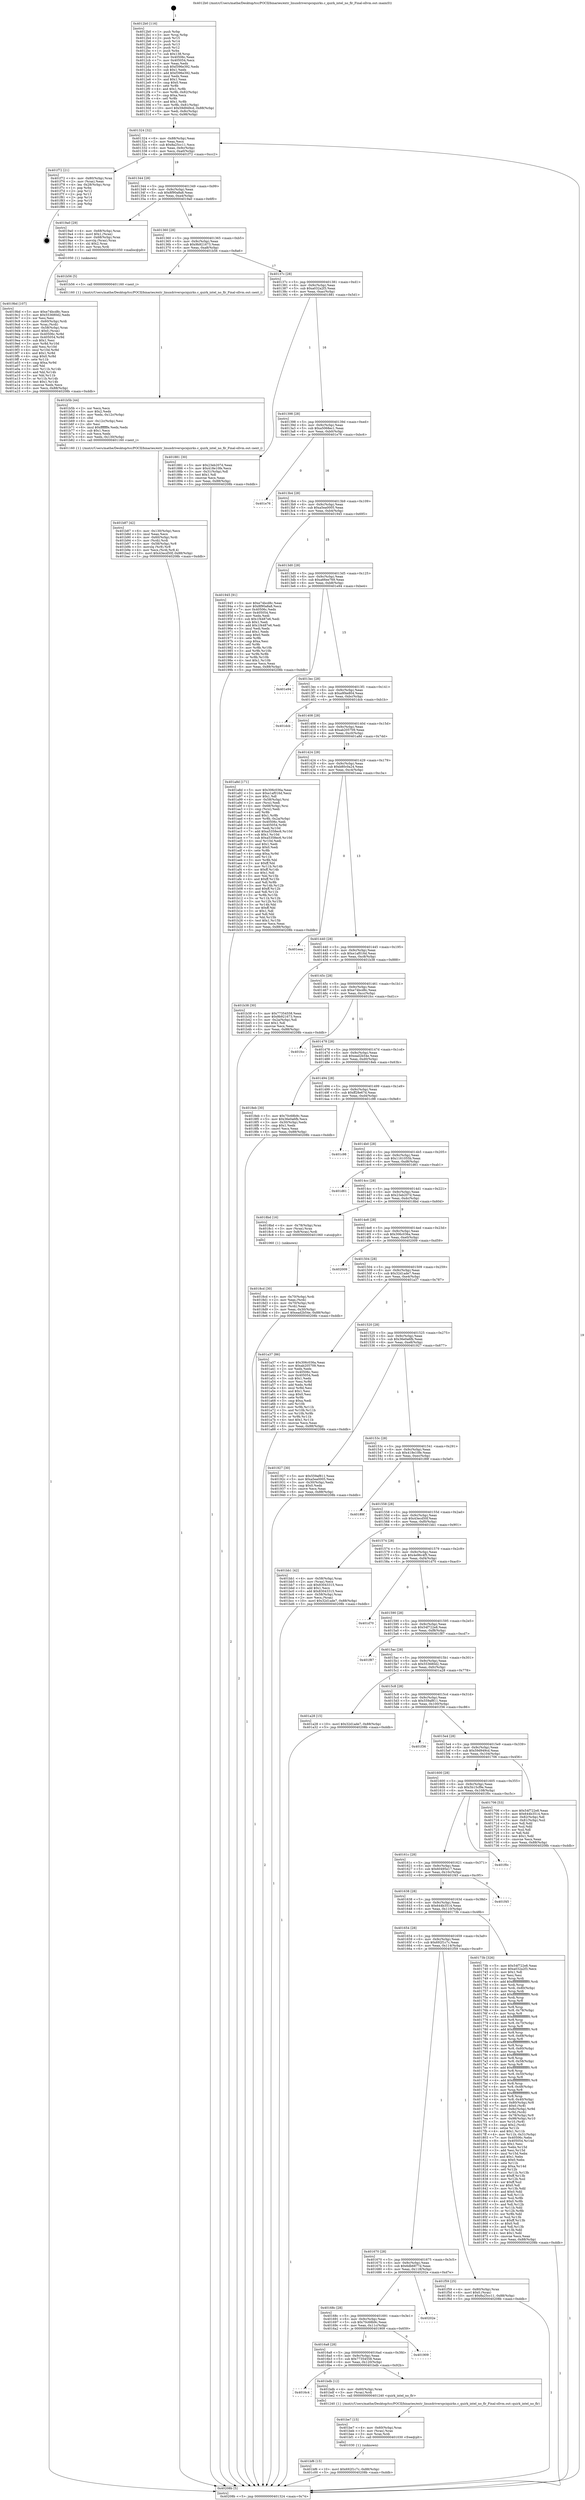digraph "0x4012b0" {
  label = "0x4012b0 (/mnt/c/Users/mathe/Desktop/tcc/POCII/binaries/extr_linuxdriverspciquirks.c_quirk_intel_no_flr_Final-ollvm.out::main(0))"
  labelloc = "t"
  node[shape=record]

  Entry [label="",width=0.3,height=0.3,shape=circle,fillcolor=black,style=filled]
  "0x401324" [label="{
     0x401324 [32]\l
     | [instrs]\l
     &nbsp;&nbsp;0x401324 \<+6\>: mov -0x88(%rbp),%eax\l
     &nbsp;&nbsp;0x40132a \<+2\>: mov %eax,%ecx\l
     &nbsp;&nbsp;0x40132c \<+6\>: sub $0x8a25cc11,%ecx\l
     &nbsp;&nbsp;0x401332 \<+6\>: mov %eax,-0x9c(%rbp)\l
     &nbsp;&nbsp;0x401338 \<+6\>: mov %ecx,-0xa0(%rbp)\l
     &nbsp;&nbsp;0x40133e \<+6\>: je 0000000000401f72 \<main+0xcc2\>\l
  }"]
  "0x401f72" [label="{
     0x401f72 [21]\l
     | [instrs]\l
     &nbsp;&nbsp;0x401f72 \<+4\>: mov -0x80(%rbp),%rax\l
     &nbsp;&nbsp;0x401f76 \<+2\>: mov (%rax),%eax\l
     &nbsp;&nbsp;0x401f78 \<+4\>: lea -0x28(%rbp),%rsp\l
     &nbsp;&nbsp;0x401f7c \<+1\>: pop %rbx\l
     &nbsp;&nbsp;0x401f7d \<+2\>: pop %r12\l
     &nbsp;&nbsp;0x401f7f \<+2\>: pop %r13\l
     &nbsp;&nbsp;0x401f81 \<+2\>: pop %r14\l
     &nbsp;&nbsp;0x401f83 \<+2\>: pop %r15\l
     &nbsp;&nbsp;0x401f85 \<+1\>: pop %rbp\l
     &nbsp;&nbsp;0x401f86 \<+1\>: ret\l
  }"]
  "0x401344" [label="{
     0x401344 [28]\l
     | [instrs]\l
     &nbsp;&nbsp;0x401344 \<+5\>: jmp 0000000000401349 \<main+0x99\>\l
     &nbsp;&nbsp;0x401349 \<+6\>: mov -0x9c(%rbp),%eax\l
     &nbsp;&nbsp;0x40134f \<+5\>: sub $0x8f90a8a8,%eax\l
     &nbsp;&nbsp;0x401354 \<+6\>: mov %eax,-0xa4(%rbp)\l
     &nbsp;&nbsp;0x40135a \<+6\>: je 00000000004019a0 \<main+0x6f0\>\l
  }"]
  Exit [label="",width=0.3,height=0.3,shape=circle,fillcolor=black,style=filled,peripheries=2]
  "0x4019a0" [label="{
     0x4019a0 [29]\l
     | [instrs]\l
     &nbsp;&nbsp;0x4019a0 \<+4\>: mov -0x68(%rbp),%rax\l
     &nbsp;&nbsp;0x4019a4 \<+6\>: movl $0x1,(%rax)\l
     &nbsp;&nbsp;0x4019aa \<+4\>: mov -0x68(%rbp),%rax\l
     &nbsp;&nbsp;0x4019ae \<+3\>: movslq (%rax),%rax\l
     &nbsp;&nbsp;0x4019b1 \<+4\>: shl $0x2,%rax\l
     &nbsp;&nbsp;0x4019b5 \<+3\>: mov %rax,%rdi\l
     &nbsp;&nbsp;0x4019b8 \<+5\>: call 0000000000401050 \<malloc@plt\>\l
     | [calls]\l
     &nbsp;&nbsp;0x401050 \{1\} (unknown)\l
  }"]
  "0x401360" [label="{
     0x401360 [28]\l
     | [instrs]\l
     &nbsp;&nbsp;0x401360 \<+5\>: jmp 0000000000401365 \<main+0xb5\>\l
     &nbsp;&nbsp;0x401365 \<+6\>: mov -0x9c(%rbp),%eax\l
     &nbsp;&nbsp;0x40136b \<+5\>: sub $0x9b921673,%eax\l
     &nbsp;&nbsp;0x401370 \<+6\>: mov %eax,-0xa8(%rbp)\l
     &nbsp;&nbsp;0x401376 \<+6\>: je 0000000000401b56 \<main+0x8a6\>\l
  }"]
  "0x401bf6" [label="{
     0x401bf6 [15]\l
     | [instrs]\l
     &nbsp;&nbsp;0x401bf6 \<+10\>: movl $0x692f1c7c,-0x88(%rbp)\l
     &nbsp;&nbsp;0x401c00 \<+5\>: jmp 000000000040208b \<main+0xddb\>\l
  }"]
  "0x401b56" [label="{
     0x401b56 [5]\l
     | [instrs]\l
     &nbsp;&nbsp;0x401b56 \<+5\>: call 0000000000401160 \<next_i\>\l
     | [calls]\l
     &nbsp;&nbsp;0x401160 \{1\} (/mnt/c/Users/mathe/Desktop/tcc/POCII/binaries/extr_linuxdriverspciquirks.c_quirk_intel_no_flr_Final-ollvm.out::next_i)\l
  }"]
  "0x40137c" [label="{
     0x40137c [28]\l
     | [instrs]\l
     &nbsp;&nbsp;0x40137c \<+5\>: jmp 0000000000401381 \<main+0xd1\>\l
     &nbsp;&nbsp;0x401381 \<+6\>: mov -0x9c(%rbp),%eax\l
     &nbsp;&nbsp;0x401387 \<+5\>: sub $0xa032a2f3,%eax\l
     &nbsp;&nbsp;0x40138c \<+6\>: mov %eax,-0xac(%rbp)\l
     &nbsp;&nbsp;0x401392 \<+6\>: je 0000000000401881 \<main+0x5d1\>\l
  }"]
  "0x401be7" [label="{
     0x401be7 [15]\l
     | [instrs]\l
     &nbsp;&nbsp;0x401be7 \<+4\>: mov -0x60(%rbp),%rax\l
     &nbsp;&nbsp;0x401beb \<+3\>: mov (%rax),%rax\l
     &nbsp;&nbsp;0x401bee \<+3\>: mov %rax,%rdi\l
     &nbsp;&nbsp;0x401bf1 \<+5\>: call 0000000000401030 \<free@plt\>\l
     | [calls]\l
     &nbsp;&nbsp;0x401030 \{1\} (unknown)\l
  }"]
  "0x401881" [label="{
     0x401881 [30]\l
     | [instrs]\l
     &nbsp;&nbsp;0x401881 \<+5\>: mov $0x23eb207d,%eax\l
     &nbsp;&nbsp;0x401886 \<+5\>: mov $0x418e10fe,%ecx\l
     &nbsp;&nbsp;0x40188b \<+3\>: mov -0x31(%rbp),%dl\l
     &nbsp;&nbsp;0x40188e \<+3\>: test $0x1,%dl\l
     &nbsp;&nbsp;0x401891 \<+3\>: cmovne %ecx,%eax\l
     &nbsp;&nbsp;0x401894 \<+6\>: mov %eax,-0x88(%rbp)\l
     &nbsp;&nbsp;0x40189a \<+5\>: jmp 000000000040208b \<main+0xddb\>\l
  }"]
  "0x401398" [label="{
     0x401398 [28]\l
     | [instrs]\l
     &nbsp;&nbsp;0x401398 \<+5\>: jmp 000000000040139d \<main+0xed\>\l
     &nbsp;&nbsp;0x40139d \<+6\>: mov -0x9c(%rbp),%eax\l
     &nbsp;&nbsp;0x4013a3 \<+5\>: sub $0xa5068ec1,%eax\l
     &nbsp;&nbsp;0x4013a8 \<+6\>: mov %eax,-0xb0(%rbp)\l
     &nbsp;&nbsp;0x4013ae \<+6\>: je 0000000000401e76 \<main+0xbc6\>\l
  }"]
  "0x4016c4" [label="{
     0x4016c4\l
  }", style=dashed]
  "0x401e76" [label="{
     0x401e76\l
  }", style=dashed]
  "0x4013b4" [label="{
     0x4013b4 [28]\l
     | [instrs]\l
     &nbsp;&nbsp;0x4013b4 \<+5\>: jmp 00000000004013b9 \<main+0x109\>\l
     &nbsp;&nbsp;0x4013b9 \<+6\>: mov -0x9c(%rbp),%eax\l
     &nbsp;&nbsp;0x4013bf \<+5\>: sub $0xa5ea0005,%eax\l
     &nbsp;&nbsp;0x4013c4 \<+6\>: mov %eax,-0xb4(%rbp)\l
     &nbsp;&nbsp;0x4013ca \<+6\>: je 0000000000401945 \<main+0x695\>\l
  }"]
  "0x401bdb" [label="{
     0x401bdb [12]\l
     | [instrs]\l
     &nbsp;&nbsp;0x401bdb \<+4\>: mov -0x60(%rbp),%rax\l
     &nbsp;&nbsp;0x401bdf \<+3\>: mov (%rax),%rdi\l
     &nbsp;&nbsp;0x401be2 \<+5\>: call 0000000000401240 \<quirk_intel_no_flr\>\l
     | [calls]\l
     &nbsp;&nbsp;0x401240 \{1\} (/mnt/c/Users/mathe/Desktop/tcc/POCII/binaries/extr_linuxdriverspciquirks.c_quirk_intel_no_flr_Final-ollvm.out::quirk_intel_no_flr)\l
  }"]
  "0x401945" [label="{
     0x401945 [91]\l
     | [instrs]\l
     &nbsp;&nbsp;0x401945 \<+5\>: mov $0xe74bcd8c,%eax\l
     &nbsp;&nbsp;0x40194a \<+5\>: mov $0x8f90a8a8,%ecx\l
     &nbsp;&nbsp;0x40194f \<+7\>: mov 0x40506c,%edx\l
     &nbsp;&nbsp;0x401956 \<+7\>: mov 0x405054,%esi\l
     &nbsp;&nbsp;0x40195d \<+2\>: mov %edx,%edi\l
     &nbsp;&nbsp;0x40195f \<+6\>: sub $0x1f4487e6,%edi\l
     &nbsp;&nbsp;0x401965 \<+3\>: sub $0x1,%edi\l
     &nbsp;&nbsp;0x401968 \<+6\>: add $0x1f4487e6,%edi\l
     &nbsp;&nbsp;0x40196e \<+3\>: imul %edi,%edx\l
     &nbsp;&nbsp;0x401971 \<+3\>: and $0x1,%edx\l
     &nbsp;&nbsp;0x401974 \<+3\>: cmp $0x0,%edx\l
     &nbsp;&nbsp;0x401977 \<+4\>: sete %r8b\l
     &nbsp;&nbsp;0x40197b \<+3\>: cmp $0xa,%esi\l
     &nbsp;&nbsp;0x40197e \<+4\>: setl %r9b\l
     &nbsp;&nbsp;0x401982 \<+3\>: mov %r8b,%r10b\l
     &nbsp;&nbsp;0x401985 \<+3\>: and %r9b,%r10b\l
     &nbsp;&nbsp;0x401988 \<+3\>: xor %r9b,%r8b\l
     &nbsp;&nbsp;0x40198b \<+3\>: or %r8b,%r10b\l
     &nbsp;&nbsp;0x40198e \<+4\>: test $0x1,%r10b\l
     &nbsp;&nbsp;0x401992 \<+3\>: cmovne %ecx,%eax\l
     &nbsp;&nbsp;0x401995 \<+6\>: mov %eax,-0x88(%rbp)\l
     &nbsp;&nbsp;0x40199b \<+5\>: jmp 000000000040208b \<main+0xddb\>\l
  }"]
  "0x4013d0" [label="{
     0x4013d0 [28]\l
     | [instrs]\l
     &nbsp;&nbsp;0x4013d0 \<+5\>: jmp 00000000004013d5 \<main+0x125\>\l
     &nbsp;&nbsp;0x4013d5 \<+6\>: mov -0x9c(%rbp),%eax\l
     &nbsp;&nbsp;0x4013db \<+5\>: sub $0xa66ee769,%eax\l
     &nbsp;&nbsp;0x4013e0 \<+6\>: mov %eax,-0xb8(%rbp)\l
     &nbsp;&nbsp;0x4013e6 \<+6\>: je 0000000000401e94 \<main+0xbe4\>\l
  }"]
  "0x4016a8" [label="{
     0x4016a8 [28]\l
     | [instrs]\l
     &nbsp;&nbsp;0x4016a8 \<+5\>: jmp 00000000004016ad \<main+0x3fd\>\l
     &nbsp;&nbsp;0x4016ad \<+6\>: mov -0x9c(%rbp),%eax\l
     &nbsp;&nbsp;0x4016b3 \<+5\>: sub $0x77354558,%eax\l
     &nbsp;&nbsp;0x4016b8 \<+6\>: mov %eax,-0x120(%rbp)\l
     &nbsp;&nbsp;0x4016be \<+6\>: je 0000000000401bdb \<main+0x92b\>\l
  }"]
  "0x401e94" [label="{
     0x401e94\l
  }", style=dashed]
  "0x4013ec" [label="{
     0x4013ec [28]\l
     | [instrs]\l
     &nbsp;&nbsp;0x4013ec \<+5\>: jmp 00000000004013f1 \<main+0x141\>\l
     &nbsp;&nbsp;0x4013f1 \<+6\>: mov -0x9c(%rbp),%eax\l
     &nbsp;&nbsp;0x4013f7 \<+5\>: sub $0xa9f4e804,%eax\l
     &nbsp;&nbsp;0x4013fc \<+6\>: mov %eax,-0xbc(%rbp)\l
     &nbsp;&nbsp;0x401402 \<+6\>: je 0000000000401dcb \<main+0xb1b\>\l
  }"]
  "0x401909" [label="{
     0x401909\l
  }", style=dashed]
  "0x401dcb" [label="{
     0x401dcb\l
  }", style=dashed]
  "0x401408" [label="{
     0x401408 [28]\l
     | [instrs]\l
     &nbsp;&nbsp;0x401408 \<+5\>: jmp 000000000040140d \<main+0x15d\>\l
     &nbsp;&nbsp;0x40140d \<+6\>: mov -0x9c(%rbp),%eax\l
     &nbsp;&nbsp;0x401413 \<+5\>: sub $0xab205709,%eax\l
     &nbsp;&nbsp;0x401418 \<+6\>: mov %eax,-0xc0(%rbp)\l
     &nbsp;&nbsp;0x40141e \<+6\>: je 0000000000401a8d \<main+0x7dd\>\l
  }"]
  "0x40168c" [label="{
     0x40168c [28]\l
     | [instrs]\l
     &nbsp;&nbsp;0x40168c \<+5\>: jmp 0000000000401691 \<main+0x3e1\>\l
     &nbsp;&nbsp;0x401691 \<+6\>: mov -0x9c(%rbp),%eax\l
     &nbsp;&nbsp;0x401697 \<+5\>: sub $0x70c68b9c,%eax\l
     &nbsp;&nbsp;0x40169c \<+6\>: mov %eax,-0x11c(%rbp)\l
     &nbsp;&nbsp;0x4016a2 \<+6\>: je 0000000000401909 \<main+0x659\>\l
  }"]
  "0x401a8d" [label="{
     0x401a8d [171]\l
     | [instrs]\l
     &nbsp;&nbsp;0x401a8d \<+5\>: mov $0x306c036a,%eax\l
     &nbsp;&nbsp;0x401a92 \<+5\>: mov $0xe1af016d,%ecx\l
     &nbsp;&nbsp;0x401a97 \<+2\>: mov $0x1,%dl\l
     &nbsp;&nbsp;0x401a99 \<+4\>: mov -0x58(%rbp),%rsi\l
     &nbsp;&nbsp;0x401a9d \<+2\>: mov (%rsi),%edi\l
     &nbsp;&nbsp;0x401a9f \<+4\>: mov -0x68(%rbp),%rsi\l
     &nbsp;&nbsp;0x401aa3 \<+2\>: cmp (%rsi),%edi\l
     &nbsp;&nbsp;0x401aa5 \<+4\>: setl %r8b\l
     &nbsp;&nbsp;0x401aa9 \<+4\>: and $0x1,%r8b\l
     &nbsp;&nbsp;0x401aad \<+4\>: mov %r8b,-0x2a(%rbp)\l
     &nbsp;&nbsp;0x401ab1 \<+7\>: mov 0x40506c,%edi\l
     &nbsp;&nbsp;0x401ab8 \<+8\>: mov 0x405054,%r9d\l
     &nbsp;&nbsp;0x401ac0 \<+3\>: mov %edi,%r10d\l
     &nbsp;&nbsp;0x401ac3 \<+7\>: add $0xa5358ec6,%r10d\l
     &nbsp;&nbsp;0x401aca \<+4\>: sub $0x1,%r10d\l
     &nbsp;&nbsp;0x401ace \<+7\>: sub $0xa5358ec6,%r10d\l
     &nbsp;&nbsp;0x401ad5 \<+4\>: imul %r10d,%edi\l
     &nbsp;&nbsp;0x401ad9 \<+3\>: and $0x1,%edi\l
     &nbsp;&nbsp;0x401adc \<+3\>: cmp $0x0,%edi\l
     &nbsp;&nbsp;0x401adf \<+4\>: sete %r8b\l
     &nbsp;&nbsp;0x401ae3 \<+4\>: cmp $0xa,%r9d\l
     &nbsp;&nbsp;0x401ae7 \<+4\>: setl %r11b\l
     &nbsp;&nbsp;0x401aeb \<+3\>: mov %r8b,%bl\l
     &nbsp;&nbsp;0x401aee \<+3\>: xor $0xff,%bl\l
     &nbsp;&nbsp;0x401af1 \<+3\>: mov %r11b,%r14b\l
     &nbsp;&nbsp;0x401af4 \<+4\>: xor $0xff,%r14b\l
     &nbsp;&nbsp;0x401af8 \<+3\>: xor $0x1,%dl\l
     &nbsp;&nbsp;0x401afb \<+3\>: mov %bl,%r15b\l
     &nbsp;&nbsp;0x401afe \<+4\>: and $0xff,%r15b\l
     &nbsp;&nbsp;0x401b02 \<+3\>: and %dl,%r8b\l
     &nbsp;&nbsp;0x401b05 \<+3\>: mov %r14b,%r12b\l
     &nbsp;&nbsp;0x401b08 \<+4\>: and $0xff,%r12b\l
     &nbsp;&nbsp;0x401b0c \<+3\>: and %dl,%r11b\l
     &nbsp;&nbsp;0x401b0f \<+3\>: or %r8b,%r15b\l
     &nbsp;&nbsp;0x401b12 \<+3\>: or %r11b,%r12b\l
     &nbsp;&nbsp;0x401b15 \<+3\>: xor %r12b,%r15b\l
     &nbsp;&nbsp;0x401b18 \<+3\>: or %r14b,%bl\l
     &nbsp;&nbsp;0x401b1b \<+3\>: xor $0xff,%bl\l
     &nbsp;&nbsp;0x401b1e \<+3\>: or $0x1,%dl\l
     &nbsp;&nbsp;0x401b21 \<+2\>: and %dl,%bl\l
     &nbsp;&nbsp;0x401b23 \<+3\>: or %bl,%r15b\l
     &nbsp;&nbsp;0x401b26 \<+4\>: test $0x1,%r15b\l
     &nbsp;&nbsp;0x401b2a \<+3\>: cmovne %ecx,%eax\l
     &nbsp;&nbsp;0x401b2d \<+6\>: mov %eax,-0x88(%rbp)\l
     &nbsp;&nbsp;0x401b33 \<+5\>: jmp 000000000040208b \<main+0xddb\>\l
  }"]
  "0x401424" [label="{
     0x401424 [28]\l
     | [instrs]\l
     &nbsp;&nbsp;0x401424 \<+5\>: jmp 0000000000401429 \<main+0x179\>\l
     &nbsp;&nbsp;0x401429 \<+6\>: mov -0x9c(%rbp),%eax\l
     &nbsp;&nbsp;0x40142f \<+5\>: sub $0xb80c0a24,%eax\l
     &nbsp;&nbsp;0x401434 \<+6\>: mov %eax,-0xc4(%rbp)\l
     &nbsp;&nbsp;0x40143a \<+6\>: je 0000000000401eea \<main+0xc3a\>\l
  }"]
  "0x40202e" [label="{
     0x40202e\l
  }", style=dashed]
  "0x401eea" [label="{
     0x401eea\l
  }", style=dashed]
  "0x401440" [label="{
     0x401440 [28]\l
     | [instrs]\l
     &nbsp;&nbsp;0x401440 \<+5\>: jmp 0000000000401445 \<main+0x195\>\l
     &nbsp;&nbsp;0x401445 \<+6\>: mov -0x9c(%rbp),%eax\l
     &nbsp;&nbsp;0x40144b \<+5\>: sub $0xe1af016d,%eax\l
     &nbsp;&nbsp;0x401450 \<+6\>: mov %eax,-0xc8(%rbp)\l
     &nbsp;&nbsp;0x401456 \<+6\>: je 0000000000401b38 \<main+0x888\>\l
  }"]
  "0x401670" [label="{
     0x401670 [28]\l
     | [instrs]\l
     &nbsp;&nbsp;0x401670 \<+5\>: jmp 0000000000401675 \<main+0x3c5\>\l
     &nbsp;&nbsp;0x401675 \<+6\>: mov -0x9c(%rbp),%eax\l
     &nbsp;&nbsp;0x40167b \<+5\>: sub $0x6db6877d,%eax\l
     &nbsp;&nbsp;0x401680 \<+6\>: mov %eax,-0x118(%rbp)\l
     &nbsp;&nbsp;0x401686 \<+6\>: je 000000000040202e \<main+0xd7e\>\l
  }"]
  "0x401b38" [label="{
     0x401b38 [30]\l
     | [instrs]\l
     &nbsp;&nbsp;0x401b38 \<+5\>: mov $0x77354558,%eax\l
     &nbsp;&nbsp;0x401b3d \<+5\>: mov $0x9b921673,%ecx\l
     &nbsp;&nbsp;0x401b42 \<+3\>: mov -0x2a(%rbp),%dl\l
     &nbsp;&nbsp;0x401b45 \<+3\>: test $0x1,%dl\l
     &nbsp;&nbsp;0x401b48 \<+3\>: cmovne %ecx,%eax\l
     &nbsp;&nbsp;0x401b4b \<+6\>: mov %eax,-0x88(%rbp)\l
     &nbsp;&nbsp;0x401b51 \<+5\>: jmp 000000000040208b \<main+0xddb\>\l
  }"]
  "0x40145c" [label="{
     0x40145c [28]\l
     | [instrs]\l
     &nbsp;&nbsp;0x40145c \<+5\>: jmp 0000000000401461 \<main+0x1b1\>\l
     &nbsp;&nbsp;0x401461 \<+6\>: mov -0x9c(%rbp),%eax\l
     &nbsp;&nbsp;0x401467 \<+5\>: sub $0xe74bcd8c,%eax\l
     &nbsp;&nbsp;0x40146c \<+6\>: mov %eax,-0xcc(%rbp)\l
     &nbsp;&nbsp;0x401472 \<+6\>: je 0000000000401fcc \<main+0xd1c\>\l
  }"]
  "0x401f59" [label="{
     0x401f59 [25]\l
     | [instrs]\l
     &nbsp;&nbsp;0x401f59 \<+4\>: mov -0x80(%rbp),%rax\l
     &nbsp;&nbsp;0x401f5d \<+6\>: movl $0x0,(%rax)\l
     &nbsp;&nbsp;0x401f63 \<+10\>: movl $0x8a25cc11,-0x88(%rbp)\l
     &nbsp;&nbsp;0x401f6d \<+5\>: jmp 000000000040208b \<main+0xddb\>\l
  }"]
  "0x401fcc" [label="{
     0x401fcc\l
  }", style=dashed]
  "0x401478" [label="{
     0x401478 [28]\l
     | [instrs]\l
     &nbsp;&nbsp;0x401478 \<+5\>: jmp 000000000040147d \<main+0x1cd\>\l
     &nbsp;&nbsp;0x40147d \<+6\>: mov -0x9c(%rbp),%eax\l
     &nbsp;&nbsp;0x401483 \<+5\>: sub $0xead2b54e,%eax\l
     &nbsp;&nbsp;0x401488 \<+6\>: mov %eax,-0xd0(%rbp)\l
     &nbsp;&nbsp;0x40148e \<+6\>: je 00000000004018eb \<main+0x63b\>\l
  }"]
  "0x401b87" [label="{
     0x401b87 [42]\l
     | [instrs]\l
     &nbsp;&nbsp;0x401b87 \<+6\>: mov -0x130(%rbp),%ecx\l
     &nbsp;&nbsp;0x401b8d \<+3\>: imul %eax,%ecx\l
     &nbsp;&nbsp;0x401b90 \<+4\>: mov -0x60(%rbp),%rdi\l
     &nbsp;&nbsp;0x401b94 \<+3\>: mov (%rdi),%rdi\l
     &nbsp;&nbsp;0x401b97 \<+4\>: mov -0x58(%rbp),%r8\l
     &nbsp;&nbsp;0x401b9b \<+3\>: movslq (%r8),%r8\l
     &nbsp;&nbsp;0x401b9e \<+4\>: mov %ecx,(%rdi,%r8,4)\l
     &nbsp;&nbsp;0x401ba2 \<+10\>: movl $0x43ecd50f,-0x88(%rbp)\l
     &nbsp;&nbsp;0x401bac \<+5\>: jmp 000000000040208b \<main+0xddb\>\l
  }"]
  "0x4018eb" [label="{
     0x4018eb [30]\l
     | [instrs]\l
     &nbsp;&nbsp;0x4018eb \<+5\>: mov $0x70c68b9c,%eax\l
     &nbsp;&nbsp;0x4018f0 \<+5\>: mov $0x36e0a6fb,%ecx\l
     &nbsp;&nbsp;0x4018f5 \<+3\>: mov -0x30(%rbp),%edx\l
     &nbsp;&nbsp;0x4018f8 \<+3\>: cmp $0x1,%edx\l
     &nbsp;&nbsp;0x4018fb \<+3\>: cmovl %ecx,%eax\l
     &nbsp;&nbsp;0x4018fe \<+6\>: mov %eax,-0x88(%rbp)\l
     &nbsp;&nbsp;0x401904 \<+5\>: jmp 000000000040208b \<main+0xddb\>\l
  }"]
  "0x401494" [label="{
     0x401494 [28]\l
     | [instrs]\l
     &nbsp;&nbsp;0x401494 \<+5\>: jmp 0000000000401499 \<main+0x1e9\>\l
     &nbsp;&nbsp;0x401499 \<+6\>: mov -0x9c(%rbp),%eax\l
     &nbsp;&nbsp;0x40149f \<+5\>: sub $0xff28e67d,%eax\l
     &nbsp;&nbsp;0x4014a4 \<+6\>: mov %eax,-0xd4(%rbp)\l
     &nbsp;&nbsp;0x4014aa \<+6\>: je 0000000000401c98 \<main+0x9e8\>\l
  }"]
  "0x401b5b" [label="{
     0x401b5b [44]\l
     | [instrs]\l
     &nbsp;&nbsp;0x401b5b \<+2\>: xor %ecx,%ecx\l
     &nbsp;&nbsp;0x401b5d \<+5\>: mov $0x2,%edx\l
     &nbsp;&nbsp;0x401b62 \<+6\>: mov %edx,-0x12c(%rbp)\l
     &nbsp;&nbsp;0x401b68 \<+1\>: cltd\l
     &nbsp;&nbsp;0x401b69 \<+6\>: mov -0x12c(%rbp),%esi\l
     &nbsp;&nbsp;0x401b6f \<+2\>: idiv %esi\l
     &nbsp;&nbsp;0x401b71 \<+6\>: imul $0xfffffffe,%edx,%edx\l
     &nbsp;&nbsp;0x401b77 \<+3\>: sub $0x1,%ecx\l
     &nbsp;&nbsp;0x401b7a \<+2\>: sub %ecx,%edx\l
     &nbsp;&nbsp;0x401b7c \<+6\>: mov %edx,-0x130(%rbp)\l
     &nbsp;&nbsp;0x401b82 \<+5\>: call 0000000000401160 \<next_i\>\l
     | [calls]\l
     &nbsp;&nbsp;0x401160 \{1\} (/mnt/c/Users/mathe/Desktop/tcc/POCII/binaries/extr_linuxdriverspciquirks.c_quirk_intel_no_flr_Final-ollvm.out::next_i)\l
  }"]
  "0x401c98" [label="{
     0x401c98\l
  }", style=dashed]
  "0x4014b0" [label="{
     0x4014b0 [28]\l
     | [instrs]\l
     &nbsp;&nbsp;0x4014b0 \<+5\>: jmp 00000000004014b5 \<main+0x205\>\l
     &nbsp;&nbsp;0x4014b5 \<+6\>: mov -0x9c(%rbp),%eax\l
     &nbsp;&nbsp;0x4014bb \<+5\>: sub $0x1161055b,%eax\l
     &nbsp;&nbsp;0x4014c0 \<+6\>: mov %eax,-0xd8(%rbp)\l
     &nbsp;&nbsp;0x4014c6 \<+6\>: je 0000000000401d61 \<main+0xab1\>\l
  }"]
  "0x4019bd" [label="{
     0x4019bd [107]\l
     | [instrs]\l
     &nbsp;&nbsp;0x4019bd \<+5\>: mov $0xe74bcd8c,%ecx\l
     &nbsp;&nbsp;0x4019c2 \<+5\>: mov $0x553680d2,%edx\l
     &nbsp;&nbsp;0x4019c7 \<+2\>: xor %esi,%esi\l
     &nbsp;&nbsp;0x4019c9 \<+4\>: mov -0x60(%rbp),%rdi\l
     &nbsp;&nbsp;0x4019cd \<+3\>: mov %rax,(%rdi)\l
     &nbsp;&nbsp;0x4019d0 \<+4\>: mov -0x58(%rbp),%rax\l
     &nbsp;&nbsp;0x4019d4 \<+6\>: movl $0x0,(%rax)\l
     &nbsp;&nbsp;0x4019da \<+8\>: mov 0x40506c,%r8d\l
     &nbsp;&nbsp;0x4019e2 \<+8\>: mov 0x405054,%r9d\l
     &nbsp;&nbsp;0x4019ea \<+3\>: sub $0x1,%esi\l
     &nbsp;&nbsp;0x4019ed \<+3\>: mov %r8d,%r10d\l
     &nbsp;&nbsp;0x4019f0 \<+3\>: add %esi,%r10d\l
     &nbsp;&nbsp;0x4019f3 \<+4\>: imul %r10d,%r8d\l
     &nbsp;&nbsp;0x4019f7 \<+4\>: and $0x1,%r8d\l
     &nbsp;&nbsp;0x4019fb \<+4\>: cmp $0x0,%r8d\l
     &nbsp;&nbsp;0x4019ff \<+4\>: sete %r11b\l
     &nbsp;&nbsp;0x401a03 \<+4\>: cmp $0xa,%r9d\l
     &nbsp;&nbsp;0x401a07 \<+3\>: setl %bl\l
     &nbsp;&nbsp;0x401a0a \<+3\>: mov %r11b,%r14b\l
     &nbsp;&nbsp;0x401a0d \<+3\>: and %bl,%r14b\l
     &nbsp;&nbsp;0x401a10 \<+3\>: xor %bl,%r11b\l
     &nbsp;&nbsp;0x401a13 \<+3\>: or %r11b,%r14b\l
     &nbsp;&nbsp;0x401a16 \<+4\>: test $0x1,%r14b\l
     &nbsp;&nbsp;0x401a1a \<+3\>: cmovne %edx,%ecx\l
     &nbsp;&nbsp;0x401a1d \<+6\>: mov %ecx,-0x88(%rbp)\l
     &nbsp;&nbsp;0x401a23 \<+5\>: jmp 000000000040208b \<main+0xddb\>\l
  }"]
  "0x401d61" [label="{
     0x401d61\l
  }", style=dashed]
  "0x4014cc" [label="{
     0x4014cc [28]\l
     | [instrs]\l
     &nbsp;&nbsp;0x4014cc \<+5\>: jmp 00000000004014d1 \<main+0x221\>\l
     &nbsp;&nbsp;0x4014d1 \<+6\>: mov -0x9c(%rbp),%eax\l
     &nbsp;&nbsp;0x4014d7 \<+5\>: sub $0x23eb207d,%eax\l
     &nbsp;&nbsp;0x4014dc \<+6\>: mov %eax,-0xdc(%rbp)\l
     &nbsp;&nbsp;0x4014e2 \<+6\>: je 00000000004018bd \<main+0x60d\>\l
  }"]
  "0x4018cd" [label="{
     0x4018cd [30]\l
     | [instrs]\l
     &nbsp;&nbsp;0x4018cd \<+4\>: mov -0x70(%rbp),%rdi\l
     &nbsp;&nbsp;0x4018d1 \<+2\>: mov %eax,(%rdi)\l
     &nbsp;&nbsp;0x4018d3 \<+4\>: mov -0x70(%rbp),%rdi\l
     &nbsp;&nbsp;0x4018d7 \<+2\>: mov (%rdi),%eax\l
     &nbsp;&nbsp;0x4018d9 \<+3\>: mov %eax,-0x30(%rbp)\l
     &nbsp;&nbsp;0x4018dc \<+10\>: movl $0xead2b54e,-0x88(%rbp)\l
     &nbsp;&nbsp;0x4018e6 \<+5\>: jmp 000000000040208b \<main+0xddb\>\l
  }"]
  "0x4018bd" [label="{
     0x4018bd [16]\l
     | [instrs]\l
     &nbsp;&nbsp;0x4018bd \<+4\>: mov -0x78(%rbp),%rax\l
     &nbsp;&nbsp;0x4018c1 \<+3\>: mov (%rax),%rax\l
     &nbsp;&nbsp;0x4018c4 \<+4\>: mov 0x8(%rax),%rdi\l
     &nbsp;&nbsp;0x4018c8 \<+5\>: call 0000000000401060 \<atoi@plt\>\l
     | [calls]\l
     &nbsp;&nbsp;0x401060 \{1\} (unknown)\l
  }"]
  "0x4014e8" [label="{
     0x4014e8 [28]\l
     | [instrs]\l
     &nbsp;&nbsp;0x4014e8 \<+5\>: jmp 00000000004014ed \<main+0x23d\>\l
     &nbsp;&nbsp;0x4014ed \<+6\>: mov -0x9c(%rbp),%eax\l
     &nbsp;&nbsp;0x4014f3 \<+5\>: sub $0x306c036a,%eax\l
     &nbsp;&nbsp;0x4014f8 \<+6\>: mov %eax,-0xe0(%rbp)\l
     &nbsp;&nbsp;0x4014fe \<+6\>: je 0000000000402009 \<main+0xd59\>\l
  }"]
  "0x401654" [label="{
     0x401654 [28]\l
     | [instrs]\l
     &nbsp;&nbsp;0x401654 \<+5\>: jmp 0000000000401659 \<main+0x3a9\>\l
     &nbsp;&nbsp;0x401659 \<+6\>: mov -0x9c(%rbp),%eax\l
     &nbsp;&nbsp;0x40165f \<+5\>: sub $0x692f1c7c,%eax\l
     &nbsp;&nbsp;0x401664 \<+6\>: mov %eax,-0x114(%rbp)\l
     &nbsp;&nbsp;0x40166a \<+6\>: je 0000000000401f59 \<main+0xca9\>\l
  }"]
  "0x402009" [label="{
     0x402009\l
  }", style=dashed]
  "0x401504" [label="{
     0x401504 [28]\l
     | [instrs]\l
     &nbsp;&nbsp;0x401504 \<+5\>: jmp 0000000000401509 \<main+0x259\>\l
     &nbsp;&nbsp;0x401509 \<+6\>: mov -0x9c(%rbp),%eax\l
     &nbsp;&nbsp;0x40150f \<+5\>: sub $0x32d1ade7,%eax\l
     &nbsp;&nbsp;0x401514 \<+6\>: mov %eax,-0xe4(%rbp)\l
     &nbsp;&nbsp;0x40151a \<+6\>: je 0000000000401a37 \<main+0x787\>\l
  }"]
  "0x40173b" [label="{
     0x40173b [326]\l
     | [instrs]\l
     &nbsp;&nbsp;0x40173b \<+5\>: mov $0x54f722e8,%eax\l
     &nbsp;&nbsp;0x401740 \<+5\>: mov $0xa032a2f3,%ecx\l
     &nbsp;&nbsp;0x401745 \<+2\>: mov $0x1,%dl\l
     &nbsp;&nbsp;0x401747 \<+2\>: xor %esi,%esi\l
     &nbsp;&nbsp;0x401749 \<+3\>: mov %rsp,%rdi\l
     &nbsp;&nbsp;0x40174c \<+4\>: add $0xfffffffffffffff0,%rdi\l
     &nbsp;&nbsp;0x401750 \<+3\>: mov %rdi,%rsp\l
     &nbsp;&nbsp;0x401753 \<+4\>: mov %rdi,-0x80(%rbp)\l
     &nbsp;&nbsp;0x401757 \<+3\>: mov %rsp,%rdi\l
     &nbsp;&nbsp;0x40175a \<+4\>: add $0xfffffffffffffff0,%rdi\l
     &nbsp;&nbsp;0x40175e \<+3\>: mov %rdi,%rsp\l
     &nbsp;&nbsp;0x401761 \<+3\>: mov %rsp,%r8\l
     &nbsp;&nbsp;0x401764 \<+4\>: add $0xfffffffffffffff0,%r8\l
     &nbsp;&nbsp;0x401768 \<+3\>: mov %r8,%rsp\l
     &nbsp;&nbsp;0x40176b \<+4\>: mov %r8,-0x78(%rbp)\l
     &nbsp;&nbsp;0x40176f \<+3\>: mov %rsp,%r8\l
     &nbsp;&nbsp;0x401772 \<+4\>: add $0xfffffffffffffff0,%r8\l
     &nbsp;&nbsp;0x401776 \<+3\>: mov %r8,%rsp\l
     &nbsp;&nbsp;0x401779 \<+4\>: mov %r8,-0x70(%rbp)\l
     &nbsp;&nbsp;0x40177d \<+3\>: mov %rsp,%r8\l
     &nbsp;&nbsp;0x401780 \<+4\>: add $0xfffffffffffffff0,%r8\l
     &nbsp;&nbsp;0x401784 \<+3\>: mov %r8,%rsp\l
     &nbsp;&nbsp;0x401787 \<+4\>: mov %r8,-0x68(%rbp)\l
     &nbsp;&nbsp;0x40178b \<+3\>: mov %rsp,%r8\l
     &nbsp;&nbsp;0x40178e \<+4\>: add $0xfffffffffffffff0,%r8\l
     &nbsp;&nbsp;0x401792 \<+3\>: mov %r8,%rsp\l
     &nbsp;&nbsp;0x401795 \<+4\>: mov %r8,-0x60(%rbp)\l
     &nbsp;&nbsp;0x401799 \<+3\>: mov %rsp,%r8\l
     &nbsp;&nbsp;0x40179c \<+4\>: add $0xfffffffffffffff0,%r8\l
     &nbsp;&nbsp;0x4017a0 \<+3\>: mov %r8,%rsp\l
     &nbsp;&nbsp;0x4017a3 \<+4\>: mov %r8,-0x58(%rbp)\l
     &nbsp;&nbsp;0x4017a7 \<+3\>: mov %rsp,%r8\l
     &nbsp;&nbsp;0x4017aa \<+4\>: add $0xfffffffffffffff0,%r8\l
     &nbsp;&nbsp;0x4017ae \<+3\>: mov %r8,%rsp\l
     &nbsp;&nbsp;0x4017b1 \<+4\>: mov %r8,-0x50(%rbp)\l
     &nbsp;&nbsp;0x4017b5 \<+3\>: mov %rsp,%r8\l
     &nbsp;&nbsp;0x4017b8 \<+4\>: add $0xfffffffffffffff0,%r8\l
     &nbsp;&nbsp;0x4017bc \<+3\>: mov %r8,%rsp\l
     &nbsp;&nbsp;0x4017bf \<+4\>: mov %r8,-0x48(%rbp)\l
     &nbsp;&nbsp;0x4017c3 \<+3\>: mov %rsp,%r8\l
     &nbsp;&nbsp;0x4017c6 \<+4\>: add $0xfffffffffffffff0,%r8\l
     &nbsp;&nbsp;0x4017ca \<+3\>: mov %r8,%rsp\l
     &nbsp;&nbsp;0x4017cd \<+4\>: mov %r8,-0x40(%rbp)\l
     &nbsp;&nbsp;0x4017d1 \<+4\>: mov -0x80(%rbp),%r8\l
     &nbsp;&nbsp;0x4017d5 \<+7\>: movl $0x0,(%r8)\l
     &nbsp;&nbsp;0x4017dc \<+7\>: mov -0x8c(%rbp),%r9d\l
     &nbsp;&nbsp;0x4017e3 \<+3\>: mov %r9d,(%rdi)\l
     &nbsp;&nbsp;0x4017e6 \<+4\>: mov -0x78(%rbp),%r8\l
     &nbsp;&nbsp;0x4017ea \<+7\>: mov -0x98(%rbp),%r10\l
     &nbsp;&nbsp;0x4017f1 \<+3\>: mov %r10,(%r8)\l
     &nbsp;&nbsp;0x4017f4 \<+3\>: cmpl $0x2,(%rdi)\l
     &nbsp;&nbsp;0x4017f7 \<+4\>: setne %r11b\l
     &nbsp;&nbsp;0x4017fb \<+4\>: and $0x1,%r11b\l
     &nbsp;&nbsp;0x4017ff \<+4\>: mov %r11b,-0x31(%rbp)\l
     &nbsp;&nbsp;0x401803 \<+7\>: mov 0x40506c,%ebx\l
     &nbsp;&nbsp;0x40180a \<+8\>: mov 0x405054,%r14d\l
     &nbsp;&nbsp;0x401812 \<+3\>: sub $0x1,%esi\l
     &nbsp;&nbsp;0x401815 \<+3\>: mov %ebx,%r15d\l
     &nbsp;&nbsp;0x401818 \<+3\>: add %esi,%r15d\l
     &nbsp;&nbsp;0x40181b \<+4\>: imul %r15d,%ebx\l
     &nbsp;&nbsp;0x40181f \<+3\>: and $0x1,%ebx\l
     &nbsp;&nbsp;0x401822 \<+3\>: cmp $0x0,%ebx\l
     &nbsp;&nbsp;0x401825 \<+4\>: sete %r11b\l
     &nbsp;&nbsp;0x401829 \<+4\>: cmp $0xa,%r14d\l
     &nbsp;&nbsp;0x40182d \<+4\>: setl %r12b\l
     &nbsp;&nbsp;0x401831 \<+3\>: mov %r11b,%r13b\l
     &nbsp;&nbsp;0x401834 \<+4\>: xor $0xff,%r13b\l
     &nbsp;&nbsp;0x401838 \<+3\>: mov %r12b,%sil\l
     &nbsp;&nbsp;0x40183b \<+4\>: xor $0xff,%sil\l
     &nbsp;&nbsp;0x40183f \<+3\>: xor $0x0,%dl\l
     &nbsp;&nbsp;0x401842 \<+3\>: mov %r13b,%dil\l
     &nbsp;&nbsp;0x401845 \<+4\>: and $0x0,%dil\l
     &nbsp;&nbsp;0x401849 \<+3\>: and %dl,%r11b\l
     &nbsp;&nbsp;0x40184c \<+3\>: mov %sil,%r8b\l
     &nbsp;&nbsp;0x40184f \<+4\>: and $0x0,%r8b\l
     &nbsp;&nbsp;0x401853 \<+3\>: and %dl,%r12b\l
     &nbsp;&nbsp;0x401856 \<+3\>: or %r11b,%dil\l
     &nbsp;&nbsp;0x401859 \<+3\>: or %r12b,%r8b\l
     &nbsp;&nbsp;0x40185c \<+3\>: xor %r8b,%dil\l
     &nbsp;&nbsp;0x40185f \<+3\>: or %sil,%r13b\l
     &nbsp;&nbsp;0x401862 \<+4\>: xor $0xff,%r13b\l
     &nbsp;&nbsp;0x401866 \<+3\>: or $0x0,%dl\l
     &nbsp;&nbsp;0x401869 \<+3\>: and %dl,%r13b\l
     &nbsp;&nbsp;0x40186c \<+3\>: or %r13b,%dil\l
     &nbsp;&nbsp;0x40186f \<+4\>: test $0x1,%dil\l
     &nbsp;&nbsp;0x401873 \<+3\>: cmovne %ecx,%eax\l
     &nbsp;&nbsp;0x401876 \<+6\>: mov %eax,-0x88(%rbp)\l
     &nbsp;&nbsp;0x40187c \<+5\>: jmp 000000000040208b \<main+0xddb\>\l
  }"]
  "0x401a37" [label="{
     0x401a37 [86]\l
     | [instrs]\l
     &nbsp;&nbsp;0x401a37 \<+5\>: mov $0x306c036a,%eax\l
     &nbsp;&nbsp;0x401a3c \<+5\>: mov $0xab205709,%ecx\l
     &nbsp;&nbsp;0x401a41 \<+2\>: xor %edx,%edx\l
     &nbsp;&nbsp;0x401a43 \<+7\>: mov 0x40506c,%esi\l
     &nbsp;&nbsp;0x401a4a \<+7\>: mov 0x405054,%edi\l
     &nbsp;&nbsp;0x401a51 \<+3\>: sub $0x1,%edx\l
     &nbsp;&nbsp;0x401a54 \<+3\>: mov %esi,%r8d\l
     &nbsp;&nbsp;0x401a57 \<+3\>: add %edx,%r8d\l
     &nbsp;&nbsp;0x401a5a \<+4\>: imul %r8d,%esi\l
     &nbsp;&nbsp;0x401a5e \<+3\>: and $0x1,%esi\l
     &nbsp;&nbsp;0x401a61 \<+3\>: cmp $0x0,%esi\l
     &nbsp;&nbsp;0x401a64 \<+4\>: sete %r9b\l
     &nbsp;&nbsp;0x401a68 \<+3\>: cmp $0xa,%edi\l
     &nbsp;&nbsp;0x401a6b \<+4\>: setl %r10b\l
     &nbsp;&nbsp;0x401a6f \<+3\>: mov %r9b,%r11b\l
     &nbsp;&nbsp;0x401a72 \<+3\>: and %r10b,%r11b\l
     &nbsp;&nbsp;0x401a75 \<+3\>: xor %r10b,%r9b\l
     &nbsp;&nbsp;0x401a78 \<+3\>: or %r9b,%r11b\l
     &nbsp;&nbsp;0x401a7b \<+4\>: test $0x1,%r11b\l
     &nbsp;&nbsp;0x401a7f \<+3\>: cmovne %ecx,%eax\l
     &nbsp;&nbsp;0x401a82 \<+6\>: mov %eax,-0x88(%rbp)\l
     &nbsp;&nbsp;0x401a88 \<+5\>: jmp 000000000040208b \<main+0xddb\>\l
  }"]
  "0x401520" [label="{
     0x401520 [28]\l
     | [instrs]\l
     &nbsp;&nbsp;0x401520 \<+5\>: jmp 0000000000401525 \<main+0x275\>\l
     &nbsp;&nbsp;0x401525 \<+6\>: mov -0x9c(%rbp),%eax\l
     &nbsp;&nbsp;0x40152b \<+5\>: sub $0x36e0a6fb,%eax\l
     &nbsp;&nbsp;0x401530 \<+6\>: mov %eax,-0xe8(%rbp)\l
     &nbsp;&nbsp;0x401536 \<+6\>: je 0000000000401927 \<main+0x677\>\l
  }"]
  "0x401638" [label="{
     0x401638 [28]\l
     | [instrs]\l
     &nbsp;&nbsp;0x401638 \<+5\>: jmp 000000000040163d \<main+0x38d\>\l
     &nbsp;&nbsp;0x40163d \<+6\>: mov -0x9c(%rbp),%eax\l
     &nbsp;&nbsp;0x401643 \<+5\>: sub $0x644b3514,%eax\l
     &nbsp;&nbsp;0x401648 \<+6\>: mov %eax,-0x110(%rbp)\l
     &nbsp;&nbsp;0x40164e \<+6\>: je 000000000040173b \<main+0x48b\>\l
  }"]
  "0x401927" [label="{
     0x401927 [30]\l
     | [instrs]\l
     &nbsp;&nbsp;0x401927 \<+5\>: mov $0x559af811,%eax\l
     &nbsp;&nbsp;0x40192c \<+5\>: mov $0xa5ea0005,%ecx\l
     &nbsp;&nbsp;0x401931 \<+3\>: mov -0x30(%rbp),%edx\l
     &nbsp;&nbsp;0x401934 \<+3\>: cmp $0x0,%edx\l
     &nbsp;&nbsp;0x401937 \<+3\>: cmove %ecx,%eax\l
     &nbsp;&nbsp;0x40193a \<+6\>: mov %eax,-0x88(%rbp)\l
     &nbsp;&nbsp;0x401940 \<+5\>: jmp 000000000040208b \<main+0xddb\>\l
  }"]
  "0x40153c" [label="{
     0x40153c [28]\l
     | [instrs]\l
     &nbsp;&nbsp;0x40153c \<+5\>: jmp 0000000000401541 \<main+0x291\>\l
     &nbsp;&nbsp;0x401541 \<+6\>: mov -0x9c(%rbp),%eax\l
     &nbsp;&nbsp;0x401547 \<+5\>: sub $0x418e10fe,%eax\l
     &nbsp;&nbsp;0x40154c \<+6\>: mov %eax,-0xec(%rbp)\l
     &nbsp;&nbsp;0x401552 \<+6\>: je 000000000040189f \<main+0x5ef\>\l
  }"]
  "0x401f45" [label="{
     0x401f45\l
  }", style=dashed]
  "0x40189f" [label="{
     0x40189f\l
  }", style=dashed]
  "0x401558" [label="{
     0x401558 [28]\l
     | [instrs]\l
     &nbsp;&nbsp;0x401558 \<+5\>: jmp 000000000040155d \<main+0x2ad\>\l
     &nbsp;&nbsp;0x40155d \<+6\>: mov -0x9c(%rbp),%eax\l
     &nbsp;&nbsp;0x401563 \<+5\>: sub $0x43ecd50f,%eax\l
     &nbsp;&nbsp;0x401568 \<+6\>: mov %eax,-0xf0(%rbp)\l
     &nbsp;&nbsp;0x40156e \<+6\>: je 0000000000401bb1 \<main+0x901\>\l
  }"]
  "0x40161c" [label="{
     0x40161c [28]\l
     | [instrs]\l
     &nbsp;&nbsp;0x40161c \<+5\>: jmp 0000000000401621 \<main+0x371\>\l
     &nbsp;&nbsp;0x401621 \<+6\>: mov -0x9c(%rbp),%eax\l
     &nbsp;&nbsp;0x401627 \<+5\>: sub $0x60495e17,%eax\l
     &nbsp;&nbsp;0x40162c \<+6\>: mov %eax,-0x10c(%rbp)\l
     &nbsp;&nbsp;0x401632 \<+6\>: je 0000000000401f45 \<main+0xc95\>\l
  }"]
  "0x401bb1" [label="{
     0x401bb1 [42]\l
     | [instrs]\l
     &nbsp;&nbsp;0x401bb1 \<+4\>: mov -0x58(%rbp),%rax\l
     &nbsp;&nbsp;0x401bb5 \<+2\>: mov (%rax),%ecx\l
     &nbsp;&nbsp;0x401bb7 \<+6\>: sub $0x83043315,%ecx\l
     &nbsp;&nbsp;0x401bbd \<+3\>: add $0x1,%ecx\l
     &nbsp;&nbsp;0x401bc0 \<+6\>: add $0x83043315,%ecx\l
     &nbsp;&nbsp;0x401bc6 \<+4\>: mov -0x58(%rbp),%rax\l
     &nbsp;&nbsp;0x401bca \<+2\>: mov %ecx,(%rax)\l
     &nbsp;&nbsp;0x401bcc \<+10\>: movl $0x32d1ade7,-0x88(%rbp)\l
     &nbsp;&nbsp;0x401bd6 \<+5\>: jmp 000000000040208b \<main+0xddb\>\l
  }"]
  "0x401574" [label="{
     0x401574 [28]\l
     | [instrs]\l
     &nbsp;&nbsp;0x401574 \<+5\>: jmp 0000000000401579 \<main+0x2c9\>\l
     &nbsp;&nbsp;0x401579 \<+6\>: mov -0x9c(%rbp),%eax\l
     &nbsp;&nbsp;0x40157f \<+5\>: sub $0x4e96c4f5,%eax\l
     &nbsp;&nbsp;0x401584 \<+6\>: mov %eax,-0xf4(%rbp)\l
     &nbsp;&nbsp;0x40158a \<+6\>: je 0000000000401d70 \<main+0xac0\>\l
  }"]
  "0x401f0c" [label="{
     0x401f0c\l
  }", style=dashed]
  "0x401d70" [label="{
     0x401d70\l
  }", style=dashed]
  "0x401590" [label="{
     0x401590 [28]\l
     | [instrs]\l
     &nbsp;&nbsp;0x401590 \<+5\>: jmp 0000000000401595 \<main+0x2e5\>\l
     &nbsp;&nbsp;0x401595 \<+6\>: mov -0x9c(%rbp),%eax\l
     &nbsp;&nbsp;0x40159b \<+5\>: sub $0x54f722e8,%eax\l
     &nbsp;&nbsp;0x4015a0 \<+6\>: mov %eax,-0xf8(%rbp)\l
     &nbsp;&nbsp;0x4015a6 \<+6\>: je 0000000000401f87 \<main+0xcd7\>\l
  }"]
  "0x4012b0" [label="{
     0x4012b0 [116]\l
     | [instrs]\l
     &nbsp;&nbsp;0x4012b0 \<+1\>: push %rbp\l
     &nbsp;&nbsp;0x4012b1 \<+3\>: mov %rsp,%rbp\l
     &nbsp;&nbsp;0x4012b4 \<+2\>: push %r15\l
     &nbsp;&nbsp;0x4012b6 \<+2\>: push %r14\l
     &nbsp;&nbsp;0x4012b8 \<+2\>: push %r13\l
     &nbsp;&nbsp;0x4012ba \<+2\>: push %r12\l
     &nbsp;&nbsp;0x4012bc \<+1\>: push %rbx\l
     &nbsp;&nbsp;0x4012bd \<+7\>: sub $0x138,%rsp\l
     &nbsp;&nbsp;0x4012c4 \<+7\>: mov 0x40506c,%eax\l
     &nbsp;&nbsp;0x4012cb \<+7\>: mov 0x405054,%ecx\l
     &nbsp;&nbsp;0x4012d2 \<+2\>: mov %eax,%edx\l
     &nbsp;&nbsp;0x4012d4 \<+6\>: sub $0xf396e392,%edx\l
     &nbsp;&nbsp;0x4012da \<+3\>: sub $0x1,%edx\l
     &nbsp;&nbsp;0x4012dd \<+6\>: add $0xf396e392,%edx\l
     &nbsp;&nbsp;0x4012e3 \<+3\>: imul %edx,%eax\l
     &nbsp;&nbsp;0x4012e6 \<+3\>: and $0x1,%eax\l
     &nbsp;&nbsp;0x4012e9 \<+3\>: cmp $0x0,%eax\l
     &nbsp;&nbsp;0x4012ec \<+4\>: sete %r8b\l
     &nbsp;&nbsp;0x4012f0 \<+4\>: and $0x1,%r8b\l
     &nbsp;&nbsp;0x4012f4 \<+7\>: mov %r8b,-0x82(%rbp)\l
     &nbsp;&nbsp;0x4012fb \<+3\>: cmp $0xa,%ecx\l
     &nbsp;&nbsp;0x4012fe \<+4\>: setl %r8b\l
     &nbsp;&nbsp;0x401302 \<+4\>: and $0x1,%r8b\l
     &nbsp;&nbsp;0x401306 \<+7\>: mov %r8b,-0x81(%rbp)\l
     &nbsp;&nbsp;0x40130d \<+10\>: movl $0x59d949cd,-0x88(%rbp)\l
     &nbsp;&nbsp;0x401317 \<+6\>: mov %edi,-0x8c(%rbp)\l
     &nbsp;&nbsp;0x40131d \<+7\>: mov %rsi,-0x98(%rbp)\l
  }"]
  "0x401f87" [label="{
     0x401f87\l
  }", style=dashed]
  "0x4015ac" [label="{
     0x4015ac [28]\l
     | [instrs]\l
     &nbsp;&nbsp;0x4015ac \<+5\>: jmp 00000000004015b1 \<main+0x301\>\l
     &nbsp;&nbsp;0x4015b1 \<+6\>: mov -0x9c(%rbp),%eax\l
     &nbsp;&nbsp;0x4015b7 \<+5\>: sub $0x553680d2,%eax\l
     &nbsp;&nbsp;0x4015bc \<+6\>: mov %eax,-0xfc(%rbp)\l
     &nbsp;&nbsp;0x4015c2 \<+6\>: je 0000000000401a28 \<main+0x778\>\l
  }"]
  "0x40208b" [label="{
     0x40208b [5]\l
     | [instrs]\l
     &nbsp;&nbsp;0x40208b \<+5\>: jmp 0000000000401324 \<main+0x74\>\l
  }"]
  "0x401a28" [label="{
     0x401a28 [15]\l
     | [instrs]\l
     &nbsp;&nbsp;0x401a28 \<+10\>: movl $0x32d1ade7,-0x88(%rbp)\l
     &nbsp;&nbsp;0x401a32 \<+5\>: jmp 000000000040208b \<main+0xddb\>\l
  }"]
  "0x4015c8" [label="{
     0x4015c8 [28]\l
     | [instrs]\l
     &nbsp;&nbsp;0x4015c8 \<+5\>: jmp 00000000004015cd \<main+0x31d\>\l
     &nbsp;&nbsp;0x4015cd \<+6\>: mov -0x9c(%rbp),%eax\l
     &nbsp;&nbsp;0x4015d3 \<+5\>: sub $0x559af811,%eax\l
     &nbsp;&nbsp;0x4015d8 \<+6\>: mov %eax,-0x100(%rbp)\l
     &nbsp;&nbsp;0x4015de \<+6\>: je 0000000000401f36 \<main+0xc86\>\l
  }"]
  "0x401600" [label="{
     0x401600 [28]\l
     | [instrs]\l
     &nbsp;&nbsp;0x401600 \<+5\>: jmp 0000000000401605 \<main+0x355\>\l
     &nbsp;&nbsp;0x401605 \<+6\>: mov -0x9c(%rbp),%eax\l
     &nbsp;&nbsp;0x40160b \<+5\>: sub $0x5b15cf9e,%eax\l
     &nbsp;&nbsp;0x401610 \<+6\>: mov %eax,-0x108(%rbp)\l
     &nbsp;&nbsp;0x401616 \<+6\>: je 0000000000401f0c \<main+0xc5c\>\l
  }"]
  "0x401f36" [label="{
     0x401f36\l
  }", style=dashed]
  "0x4015e4" [label="{
     0x4015e4 [28]\l
     | [instrs]\l
     &nbsp;&nbsp;0x4015e4 \<+5\>: jmp 00000000004015e9 \<main+0x339\>\l
     &nbsp;&nbsp;0x4015e9 \<+6\>: mov -0x9c(%rbp),%eax\l
     &nbsp;&nbsp;0x4015ef \<+5\>: sub $0x59d949cd,%eax\l
     &nbsp;&nbsp;0x4015f4 \<+6\>: mov %eax,-0x104(%rbp)\l
     &nbsp;&nbsp;0x4015fa \<+6\>: je 0000000000401706 \<main+0x456\>\l
  }"]
  "0x401706" [label="{
     0x401706 [53]\l
     | [instrs]\l
     &nbsp;&nbsp;0x401706 \<+5\>: mov $0x54f722e8,%eax\l
     &nbsp;&nbsp;0x40170b \<+5\>: mov $0x644b3514,%ecx\l
     &nbsp;&nbsp;0x401710 \<+6\>: mov -0x82(%rbp),%dl\l
     &nbsp;&nbsp;0x401716 \<+7\>: mov -0x81(%rbp),%sil\l
     &nbsp;&nbsp;0x40171d \<+3\>: mov %dl,%dil\l
     &nbsp;&nbsp;0x401720 \<+3\>: and %sil,%dil\l
     &nbsp;&nbsp;0x401723 \<+3\>: xor %sil,%dl\l
     &nbsp;&nbsp;0x401726 \<+3\>: or %dl,%dil\l
     &nbsp;&nbsp;0x401729 \<+4\>: test $0x1,%dil\l
     &nbsp;&nbsp;0x40172d \<+3\>: cmovne %ecx,%eax\l
     &nbsp;&nbsp;0x401730 \<+6\>: mov %eax,-0x88(%rbp)\l
     &nbsp;&nbsp;0x401736 \<+5\>: jmp 000000000040208b \<main+0xddb\>\l
  }"]
  Entry -> "0x4012b0" [label=" 1"]
  "0x401324" -> "0x401f72" [label=" 1"]
  "0x401324" -> "0x401344" [label=" 19"]
  "0x401f72" -> Exit [label=" 1"]
  "0x401344" -> "0x4019a0" [label=" 1"]
  "0x401344" -> "0x401360" [label=" 18"]
  "0x401f59" -> "0x40208b" [label=" 1"]
  "0x401360" -> "0x401b56" [label=" 1"]
  "0x401360" -> "0x40137c" [label=" 17"]
  "0x401bf6" -> "0x40208b" [label=" 1"]
  "0x40137c" -> "0x401881" [label=" 1"]
  "0x40137c" -> "0x401398" [label=" 16"]
  "0x401be7" -> "0x401bf6" [label=" 1"]
  "0x401398" -> "0x401e76" [label=" 0"]
  "0x401398" -> "0x4013b4" [label=" 16"]
  "0x401bdb" -> "0x401be7" [label=" 1"]
  "0x4013b4" -> "0x401945" [label=" 1"]
  "0x4013b4" -> "0x4013d0" [label=" 15"]
  "0x4016a8" -> "0x4016c4" [label=" 0"]
  "0x4013d0" -> "0x401e94" [label=" 0"]
  "0x4013d0" -> "0x4013ec" [label=" 15"]
  "0x4016a8" -> "0x401bdb" [label=" 1"]
  "0x4013ec" -> "0x401dcb" [label=" 0"]
  "0x4013ec" -> "0x401408" [label=" 15"]
  "0x40168c" -> "0x4016a8" [label=" 1"]
  "0x401408" -> "0x401a8d" [label=" 2"]
  "0x401408" -> "0x401424" [label=" 13"]
  "0x40168c" -> "0x401909" [label=" 0"]
  "0x401424" -> "0x401eea" [label=" 0"]
  "0x401424" -> "0x401440" [label=" 13"]
  "0x401670" -> "0x40168c" [label=" 1"]
  "0x401440" -> "0x401b38" [label=" 2"]
  "0x401440" -> "0x40145c" [label=" 11"]
  "0x401670" -> "0x40202e" [label=" 0"]
  "0x40145c" -> "0x401fcc" [label=" 0"]
  "0x40145c" -> "0x401478" [label=" 11"]
  "0x401654" -> "0x401670" [label=" 1"]
  "0x401478" -> "0x4018eb" [label=" 1"]
  "0x401478" -> "0x401494" [label=" 10"]
  "0x401654" -> "0x401f59" [label=" 1"]
  "0x401494" -> "0x401c98" [label=" 0"]
  "0x401494" -> "0x4014b0" [label=" 10"]
  "0x401bb1" -> "0x40208b" [label=" 1"]
  "0x4014b0" -> "0x401d61" [label=" 0"]
  "0x4014b0" -> "0x4014cc" [label=" 10"]
  "0x401b87" -> "0x40208b" [label=" 1"]
  "0x4014cc" -> "0x4018bd" [label=" 1"]
  "0x4014cc" -> "0x4014e8" [label=" 9"]
  "0x401b5b" -> "0x401b87" [label=" 1"]
  "0x4014e8" -> "0x402009" [label=" 0"]
  "0x4014e8" -> "0x401504" [label=" 9"]
  "0x401b38" -> "0x40208b" [label=" 2"]
  "0x401504" -> "0x401a37" [label=" 2"]
  "0x401504" -> "0x401520" [label=" 7"]
  "0x401a8d" -> "0x40208b" [label=" 2"]
  "0x401520" -> "0x401927" [label=" 1"]
  "0x401520" -> "0x40153c" [label=" 6"]
  "0x401a28" -> "0x40208b" [label=" 1"]
  "0x40153c" -> "0x40189f" [label=" 0"]
  "0x40153c" -> "0x401558" [label=" 6"]
  "0x4019bd" -> "0x40208b" [label=" 1"]
  "0x401558" -> "0x401bb1" [label=" 1"]
  "0x401558" -> "0x401574" [label=" 5"]
  "0x401945" -> "0x40208b" [label=" 1"]
  "0x401574" -> "0x401d70" [label=" 0"]
  "0x401574" -> "0x401590" [label=" 5"]
  "0x401927" -> "0x40208b" [label=" 1"]
  "0x401590" -> "0x401f87" [label=" 0"]
  "0x401590" -> "0x4015ac" [label=" 5"]
  "0x4018cd" -> "0x40208b" [label=" 1"]
  "0x4015ac" -> "0x401a28" [label=" 1"]
  "0x4015ac" -> "0x4015c8" [label=" 4"]
  "0x4018bd" -> "0x4018cd" [label=" 1"]
  "0x4015c8" -> "0x401f36" [label=" 0"]
  "0x4015c8" -> "0x4015e4" [label=" 4"]
  "0x401881" -> "0x40208b" [label=" 1"]
  "0x4015e4" -> "0x401706" [label=" 1"]
  "0x4015e4" -> "0x401600" [label=" 3"]
  "0x401706" -> "0x40208b" [label=" 1"]
  "0x4012b0" -> "0x401324" [label=" 1"]
  "0x40208b" -> "0x401324" [label=" 19"]
  "0x4018eb" -> "0x40208b" [label=" 1"]
  "0x401600" -> "0x401f0c" [label=" 0"]
  "0x401600" -> "0x40161c" [label=" 3"]
  "0x4019a0" -> "0x4019bd" [label=" 1"]
  "0x40161c" -> "0x401f45" [label=" 0"]
  "0x40161c" -> "0x401638" [label=" 3"]
  "0x401a37" -> "0x40208b" [label=" 2"]
  "0x401638" -> "0x40173b" [label=" 1"]
  "0x401638" -> "0x401654" [label=" 2"]
  "0x401b56" -> "0x401b5b" [label=" 1"]
  "0x40173b" -> "0x40208b" [label=" 1"]
}
